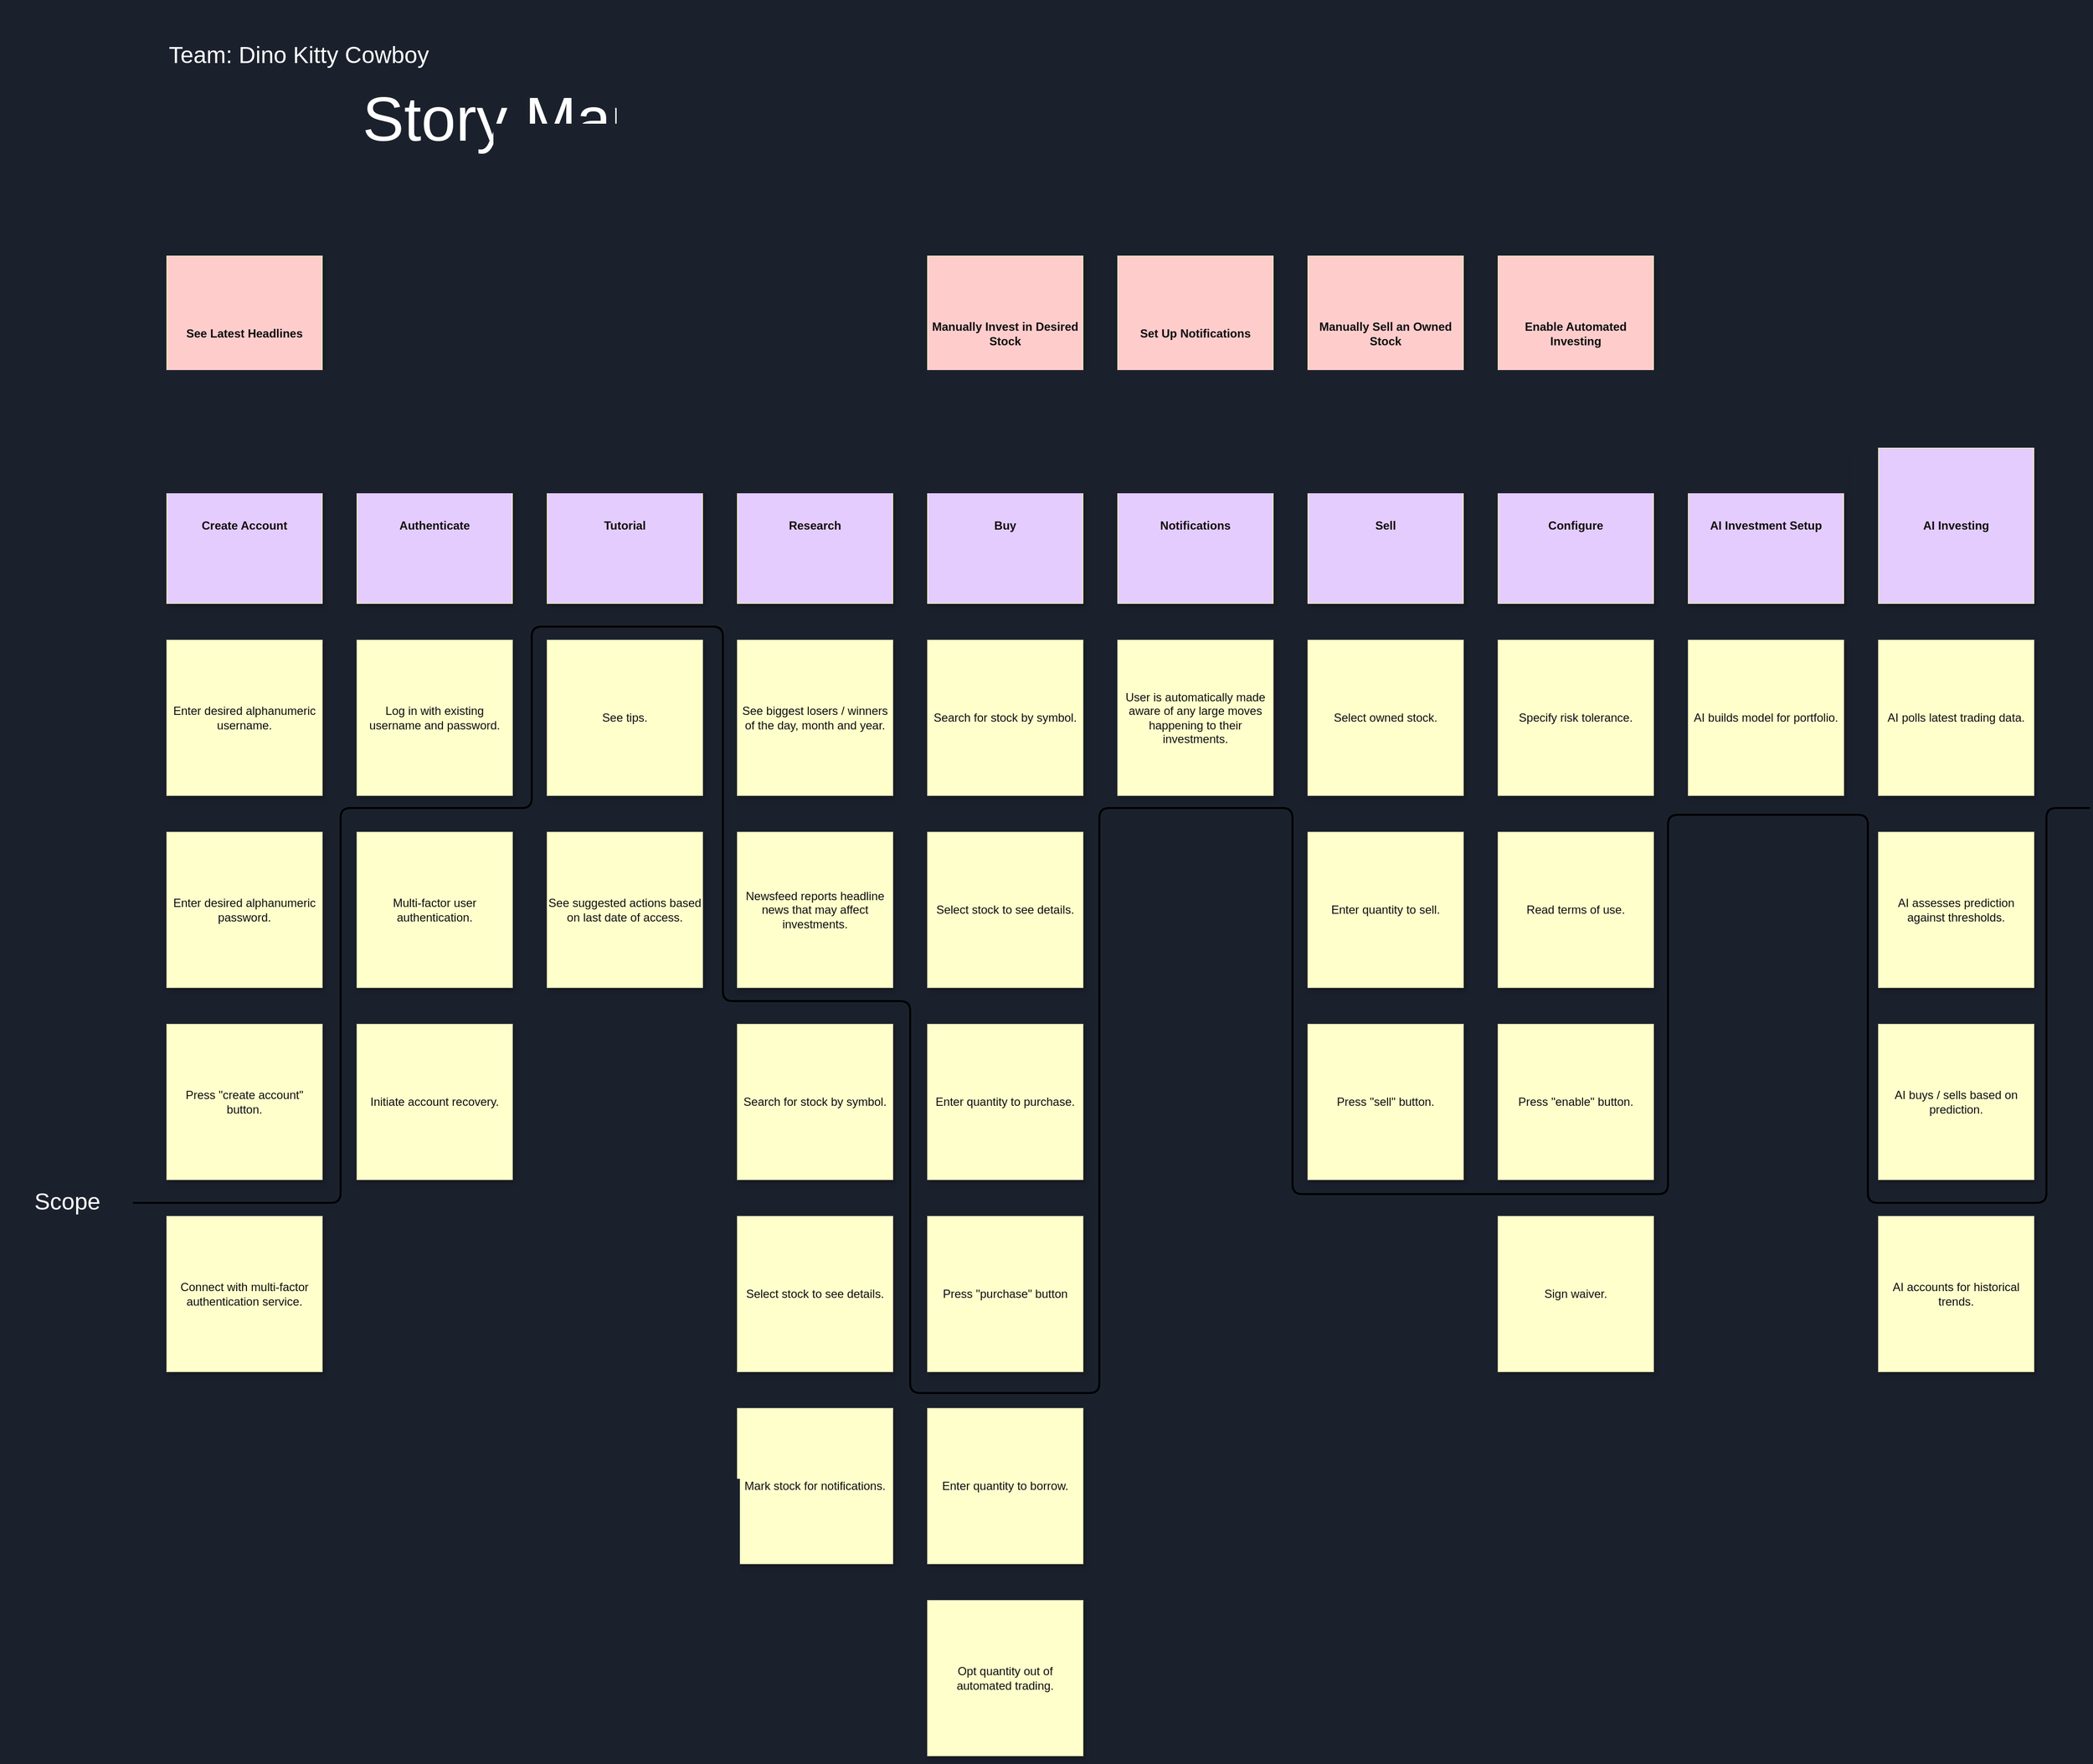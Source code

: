 <mxfile>
    <diagram id="Qm1wgdAbv6t-hR0ltIOR" name="Page-1">
        <mxGraphModel dx="2769" dy="1753" grid="0" gridSize="10" guides="1" tooltips="1" connect="1" arrows="1" fold="1" page="0" pageScale="1" pageWidth="850" pageHeight="1100" background="#1b212c" math="0" shadow="0">
            <root>
                <mxCell id="0"/>
                <mxCell id="1" parent="0"/>
                <mxCell id="2" value="&lt;font color=&quot;#0f0f0f&quot;&gt;Authenticate&lt;/font&gt;" style="whiteSpace=wrap;html=1;aspect=fixed;fillColor=#E5CCFF;shadow=1;rounded=0;strokeColor=#E6E6B8;fontStyle=1" vertex="1" parent="1">
                    <mxGeometry x="160" y="280" width="160" height="160" as="geometry"/>
                </mxCell>
                <mxCell id="3" value="&lt;font color=&quot;#0f0f0f&quot;&gt;Research&lt;/font&gt;" style="whiteSpace=wrap;html=1;aspect=fixed;fillColor=#E5CCFF;shadow=1;rounded=0;strokeColor=#E6E6B8;fontStyle=1" vertex="1" parent="1">
                    <mxGeometry x="552" y="280" width="160" height="160" as="geometry"/>
                </mxCell>
                <mxCell id="5" value="&lt;font color=&quot;#0f0f0f&quot;&gt;Notifications&lt;/font&gt;" style="whiteSpace=wrap;html=1;aspect=fixed;fillColor=#E5CCFF;shadow=1;rounded=0;strokeColor=#E6E6B8;fontStyle=1" vertex="1" parent="1">
                    <mxGeometry x="944" y="280" width="160" height="160" as="geometry"/>
                </mxCell>
                <mxCell id="6" value="&lt;font color=&quot;#0f0f0f&quot;&gt;Enter desired alphanumeric username.&lt;/font&gt;" style="whiteSpace=wrap;html=1;aspect=fixed;fillColor=#FFFFCC;shadow=1;rounded=0;strokeColor=#E6E6B8;fontStyle=0" vertex="1" parent="1">
                    <mxGeometry x="-36" y="478" width="160" height="160" as="geometry"/>
                </mxCell>
                <mxCell id="7" value="&lt;font color=&quot;#0f0f0f&quot;&gt;Log in with existing username and password.&lt;/font&gt;" style="whiteSpace=wrap;html=1;aspect=fixed;fillColor=#FFFFCC;shadow=1;rounded=0;strokeColor=#E6E6B8;fontStyle=0" vertex="1" parent="1">
                    <mxGeometry x="160" y="478" width="160" height="160" as="geometry"/>
                </mxCell>
                <mxCell id="8" value="&lt;font color=&quot;#0f0f0f&quot;&gt;See biggest losers / winners of the day, month and year.&lt;/font&gt;" style="whiteSpace=wrap;html=1;aspect=fixed;fillColor=#FFFFCC;shadow=1;rounded=0;strokeColor=#E6E6B8;fontStyle=0" vertex="1" parent="1">
                    <mxGeometry x="552" y="478" width="160" height="160" as="geometry"/>
                </mxCell>
                <mxCell id="9" value="&lt;font color=&quot;#0f0f0f&quot;&gt;Newsfeed reports headline news that may affect investments.&lt;/font&gt;" style="whiteSpace=wrap;html=1;aspect=fixed;fillColor=#FFFFCC;shadow=1;rounded=0;strokeColor=#E6E6B8;fontStyle=0" vertex="1" parent="1">
                    <mxGeometry x="552" y="676" width="160" height="160" as="geometry"/>
                </mxCell>
                <mxCell id="10" value="&lt;font color=&quot;#0f0f0f&quot;&gt;Search for stock by symbol.&lt;/font&gt;" style="whiteSpace=wrap;html=1;aspect=fixed;fillColor=#FFFFCC;shadow=1;rounded=0;strokeColor=#E6E6B8;fontStyle=0" vertex="1" parent="1">
                    <mxGeometry x="748" y="478" width="160" height="160" as="geometry"/>
                </mxCell>
                <mxCell id="11" value="&lt;font color=&quot;#0f0f0f&quot;&gt;User is automatically made aware of any large moves happening to their investments.&lt;/font&gt;" style="whiteSpace=wrap;html=1;aspect=fixed;fillColor=#FFFFCC;shadow=1;rounded=0;strokeColor=#E6E6B8;fontStyle=0" vertex="1" parent="1">
                    <mxGeometry x="944" y="478" width="160" height="160" as="geometry"/>
                </mxCell>
                <mxCell id="14" value="Story Map" style="text;html=1;align=center;verticalAlign=middle;resizable=0;points=[];autosize=1;strokeColor=none;fillColor=none;fontSize=64;fontColor=#FFFFFF;" vertex="1" parent="1">
                    <mxGeometry x="160" y="-100" width="302" height="81" as="geometry"/>
                </mxCell>
                <mxCell id="17" value="&lt;font color=&quot;#0f0f0f&quot;&gt;Multi-factor user authentication.&lt;/font&gt;" style="whiteSpace=wrap;html=1;aspect=fixed;fillColor=#FFFFCC;shadow=1;rounded=0;strokeColor=#E6E6B8;fontStyle=0" vertex="1" parent="1">
                    <mxGeometry x="160" y="676" width="160" height="160" as="geometry"/>
                </mxCell>
                <mxCell id="19" value="&lt;font color=&quot;#0f0f0f&quot;&gt;Create Account&lt;/font&gt;" style="whiteSpace=wrap;html=1;aspect=fixed;fillColor=#E5CCFF;shadow=1;rounded=0;strokeColor=#E6E6B8;fontStyle=1" vertex="1" parent="1">
                    <mxGeometry x="-36" y="280" width="160" height="160" as="geometry"/>
                </mxCell>
                <mxCell id="20" value="&lt;font color=&quot;#0f0f0f&quot;&gt;Initiate account recovery.&lt;/font&gt;" style="whiteSpace=wrap;html=1;aspect=fixed;fillColor=#FFFFCC;shadow=1;rounded=0;strokeColor=#E6E6B8;fontStyle=0" vertex="1" parent="1">
                    <mxGeometry x="160" y="874" width="160" height="160" as="geometry"/>
                </mxCell>
                <mxCell id="21" value="&lt;font color=&quot;#0f0f0f&quot;&gt;Enter desired alphanumeric password.&lt;/font&gt;" style="whiteSpace=wrap;html=1;aspect=fixed;fillColor=#FFFFCC;shadow=1;rounded=0;strokeColor=#E6E6B8;fontStyle=0" vertex="1" parent="1">
                    <mxGeometry x="-36" y="676" width="160" height="160" as="geometry"/>
                </mxCell>
                <mxCell id="22" value="&lt;font color=&quot;#0f0f0f&quot;&gt;Connect with multi-factor authentication service.&lt;/font&gt;" style="whiteSpace=wrap;html=1;aspect=fixed;fillColor=#FFFFCC;shadow=1;rounded=0;strokeColor=#E6E6B8;fontStyle=0" vertex="1" parent="1">
                    <mxGeometry x="-36" y="1072" width="160" height="160" as="geometry"/>
                </mxCell>
                <mxCell id="23" value="&lt;font color=&quot;#0f0f0f&quot;&gt;Press &quot;create account&quot; button.&lt;/font&gt;" style="whiteSpace=wrap;html=1;aspect=fixed;fillColor=#FFFFCC;shadow=1;rounded=0;strokeColor=#E6E6B8;fontStyle=0" vertex="1" parent="1">
                    <mxGeometry x="-36" y="874" width="160" height="160" as="geometry"/>
                </mxCell>
                <mxCell id="25" value="&lt;font color=&quot;#0f0f0f&quot;&gt;See Latest Headlines&lt;/font&gt;" style="whiteSpace=wrap;html=1;aspect=fixed;fillColor=#FFCCCC;shadow=1;rounded=0;strokeColor=#E6E6B8;fontStyle=1" vertex="1" parent="1">
                    <mxGeometry x="-36" y="82" width="160" height="160" as="geometry"/>
                </mxCell>
                <mxCell id="26" value="" style="endArrow=none;html=1;fontSize=64;fontColor=#FFFFFF;strokeWidth=2;" edge="1" parent="1">
                    <mxGeometry width="50" height="50" relative="1" as="geometry">
                        <mxPoint x="-71" y="1058" as="sourcePoint"/>
                        <mxPoint x="1946" y="651" as="targetPoint"/>
                        <Array as="points">
                            <mxPoint x="143" y="1058"/>
                            <mxPoint x="143" y="651"/>
                            <mxPoint x="340" y="651"/>
                            <mxPoint x="340" y="464"/>
                            <mxPoint x="537" y="464"/>
                            <mxPoint x="537" y="850"/>
                            <mxPoint x="730" y="850"/>
                            <mxPoint x="730" y="1254"/>
                            <mxPoint x="925" y="1254"/>
                            <mxPoint x="925" y="651"/>
                            <mxPoint x="1124" y="651"/>
                            <mxPoint x="1124" y="1049"/>
                            <mxPoint x="1313" y="1049"/>
                            <mxPoint x="1511" y="1049"/>
                            <mxPoint x="1511" y="658"/>
                            <mxPoint x="1717" y="658"/>
                            <mxPoint x="1717" y="1058"/>
                            <mxPoint x="1901" y="1058"/>
                            <mxPoint x="1901" y="651"/>
                        </Array>
                    </mxGeometry>
                </mxCell>
                <mxCell id="28" value="&lt;font color=&quot;#0f0f0f&quot;&gt;Set Up Notifications&lt;/font&gt;" style="whiteSpace=wrap;html=1;aspect=fixed;fillColor=#FFCCCC;shadow=1;rounded=0;strokeColor=#E6E6B8;fontStyle=1" vertex="1" parent="1">
                    <mxGeometry x="944" y="82" width="160" height="160" as="geometry"/>
                </mxCell>
                <mxCell id="29" value="&lt;font color=&quot;#0f0f0f&quot;&gt;Manually Invest in Desired Stock&lt;/font&gt;" style="whiteSpace=wrap;html=1;aspect=fixed;fillColor=#FFCCCC;shadow=1;rounded=0;strokeColor=#E6E6B8;fontStyle=1" vertex="1" parent="1">
                    <mxGeometry x="748" y="82" width="160" height="160" as="geometry"/>
                </mxCell>
                <mxCell id="30" value="&lt;font color=&quot;#0f0f0f&quot;&gt;Buy&lt;/font&gt;" style="whiteSpace=wrap;html=1;aspect=fixed;fillColor=#E5CCFF;shadow=1;rounded=0;strokeColor=#E6E6B8;fontStyle=1" vertex="1" parent="1">
                    <mxGeometry x="748" y="280" width="160" height="160" as="geometry"/>
                </mxCell>
                <mxCell id="31" value="&lt;font color=&quot;#0f0f0f&quot;&gt;Select stock to see details.&lt;/font&gt;" style="whiteSpace=wrap;html=1;aspect=fixed;fillColor=#FFFFCC;shadow=1;rounded=0;strokeColor=#E6E6B8;fontStyle=0" vertex="1" parent="1">
                    <mxGeometry x="748" y="676" width="160" height="160" as="geometry"/>
                </mxCell>
                <mxCell id="32" value="&lt;font color=&quot;#0f0f0f&quot;&gt;Enter quantity to purchase.&lt;/font&gt;" style="whiteSpace=wrap;html=1;aspect=fixed;fillColor=#FFFFCC;shadow=1;rounded=0;strokeColor=#E6E6B8;fontStyle=0" vertex="1" parent="1">
                    <mxGeometry x="748" y="874" width="160" height="160" as="geometry"/>
                </mxCell>
                <mxCell id="33" value="&lt;font color=&quot;#0f0f0f&quot;&gt;Press &quot;purchase&quot; button&lt;/font&gt;" style="whiteSpace=wrap;html=1;aspect=fixed;fillColor=#FFFFCC;shadow=1;rounded=0;strokeColor=#E6E6B8;fontStyle=0" vertex="1" parent="1">
                    <mxGeometry x="748" y="1072" width="160" height="160" as="geometry"/>
                </mxCell>
                <mxCell id="35" value="&lt;font color=&quot;#0f0f0f&quot;&gt;Manually Sell an Owned Stock&lt;/font&gt;" style="whiteSpace=wrap;html=1;aspect=fixed;fillColor=#FFCCCC;shadow=1;rounded=0;strokeColor=#E6E6B8;fontStyle=1" vertex="1" parent="1">
                    <mxGeometry x="1140" y="82" width="160" height="160" as="geometry"/>
                </mxCell>
                <mxCell id="36" value="&lt;font color=&quot;#0f0f0f&quot;&gt;Sell&lt;/font&gt;" style="whiteSpace=wrap;html=1;aspect=fixed;fillColor=#E5CCFF;shadow=1;rounded=0;strokeColor=#E6E6B8;fontStyle=1" vertex="1" parent="1">
                    <mxGeometry x="1140" y="280" width="160" height="160" as="geometry"/>
                </mxCell>
                <mxCell id="37" value="&lt;font color=&quot;#0f0f0f&quot;&gt;Select owned stock.&lt;/font&gt;" style="whiteSpace=wrap;html=1;aspect=fixed;fillColor=#FFFFCC;shadow=1;rounded=0;strokeColor=#E6E6B8;fontStyle=0" vertex="1" parent="1">
                    <mxGeometry x="1140" y="478" width="160" height="160" as="geometry"/>
                </mxCell>
                <mxCell id="38" value="&lt;font color=&quot;#0f0f0f&quot;&gt;Enter quantity to sell.&lt;/font&gt;" style="whiteSpace=wrap;html=1;aspect=fixed;fillColor=#FFFFCC;shadow=1;rounded=0;strokeColor=#E6E6B8;fontStyle=0" vertex="1" parent="1">
                    <mxGeometry x="1140" y="676" width="160" height="160" as="geometry"/>
                </mxCell>
                <mxCell id="39" value="&lt;font color=&quot;#0f0f0f&quot;&gt;Press &quot;sell&quot; button.&lt;/font&gt;" style="whiteSpace=wrap;html=1;aspect=fixed;fillColor=#FFFFCC;shadow=1;rounded=0;strokeColor=#E6E6B8;fontStyle=0" vertex="1" parent="1">
                    <mxGeometry x="1140" y="874" width="160" height="160" as="geometry"/>
                </mxCell>
                <mxCell id="41" value="&lt;font color=&quot;#0f0f0f&quot;&gt;Enter quantity to borrow.&lt;/font&gt;" style="whiteSpace=wrap;html=1;aspect=fixed;fillColor=#FFFFCC;shadow=1;rounded=0;strokeColor=#E6E6B8;fontStyle=0" vertex="1" parent="1">
                    <mxGeometry x="748" y="1270" width="160" height="160" as="geometry"/>
                </mxCell>
                <mxCell id="42" value="&lt;font color=&quot;#0f0f0f&quot;&gt;Tutorial&lt;/font&gt;" style="whiteSpace=wrap;html=1;aspect=fixed;fillColor=#E5CCFF;shadow=1;rounded=0;strokeColor=#E6E6B8;fontStyle=1" vertex="1" parent="1">
                    <mxGeometry x="356" y="280" width="160" height="160" as="geometry"/>
                </mxCell>
                <mxCell id="43" value="&lt;font color=&quot;#0f0f0f&quot;&gt;See tips.&lt;/font&gt;" style="whiteSpace=wrap;html=1;aspect=fixed;fillColor=#FFFFCC;shadow=1;rounded=0;strokeColor=#E6E6B8;fontStyle=0" vertex="1" parent="1">
                    <mxGeometry x="356" y="478" width="160" height="160" as="geometry"/>
                </mxCell>
                <mxCell id="44" value="&lt;font color=&quot;#0f0f0f&quot;&gt;See suggested actions based on last date of access.&lt;/font&gt;" style="whiteSpace=wrap;html=1;aspect=fixed;fillColor=#FFFFCC;shadow=1;rounded=0;strokeColor=#E6E6B8;fontStyle=0" vertex="1" parent="1">
                    <mxGeometry x="356" y="676" width="160" height="160" as="geometry"/>
                </mxCell>
                <mxCell id="45" value="&lt;font color=&quot;#0f0f0f&quot;&gt;Enable Automated Investing&lt;/font&gt;" style="whiteSpace=wrap;html=1;aspect=fixed;fillColor=#FFCCCC;shadow=1;rounded=0;strokeColor=#E6E6B8;fontStyle=1" vertex="1" parent="1">
                    <mxGeometry x="1336" y="82" width="160" height="160" as="geometry"/>
                </mxCell>
                <mxCell id="46" value="&lt;font color=&quot;#0f0f0f&quot;&gt;Configure&lt;/font&gt;" style="whiteSpace=wrap;html=1;aspect=fixed;fillColor=#E5CCFF;shadow=1;rounded=0;strokeColor=#E6E6B8;fontStyle=1" vertex="1" parent="1">
                    <mxGeometry x="1336" y="280" width="160" height="160" as="geometry"/>
                </mxCell>
                <mxCell id="47" value="&lt;font color=&quot;#0f0f0f&quot;&gt;Specify risk tolerance.&lt;/font&gt;" style="whiteSpace=wrap;html=1;aspect=fixed;fillColor=#FFFFCC;shadow=1;rounded=0;strokeColor=#E6E6B8;fontStyle=0" vertex="1" parent="1">
                    <mxGeometry x="1336" y="478" width="160" height="160" as="geometry"/>
                </mxCell>
                <mxCell id="48" value="&lt;font color=&quot;#0f0f0f&quot;&gt;Read terms of use.&lt;/font&gt;" style="whiteSpace=wrap;html=1;aspect=fixed;fillColor=#FFFFCC;shadow=1;rounded=0;strokeColor=#E6E6B8;fontStyle=0" vertex="1" parent="1">
                    <mxGeometry x="1336" y="676" width="160" height="160" as="geometry"/>
                </mxCell>
                <mxCell id="49" value="&lt;font color=&quot;#0f0f0f&quot;&gt;Press &quot;enable&quot; button.&lt;/font&gt;" style="whiteSpace=wrap;html=1;aspect=fixed;fillColor=#FFFFCC;shadow=1;rounded=0;strokeColor=#E6E6B8;fontStyle=0" vertex="1" parent="1">
                    <mxGeometry x="1336" y="874" width="160" height="160" as="geometry"/>
                </mxCell>
                <mxCell id="50" value="&lt;font color=&quot;#0f0f0f&quot;&gt;Sign waiver.&lt;/font&gt;" style="whiteSpace=wrap;html=1;aspect=fixed;fillColor=#FFFFCC;shadow=1;rounded=0;strokeColor=#E6E6B8;fontStyle=0" vertex="1" parent="1">
                    <mxGeometry x="1336" y="1072" width="160" height="160" as="geometry"/>
                </mxCell>
                <mxCell id="51" value="&lt;font color=&quot;#0f0f0f&quot;&gt;AI Investment Setup&lt;/font&gt;" style="whiteSpace=wrap;html=1;aspect=fixed;fillColor=#E5CCFF;shadow=1;rounded=0;strokeColor=#E6E6B8;fontStyle=1" vertex="1" parent="1">
                    <mxGeometry x="1532" y="280" width="160" height="160" as="geometry"/>
                </mxCell>
                <mxCell id="52" value="&lt;span style=&quot;color: rgb(15 , 15 , 15)&quot;&gt;AI builds model for portfolio.&lt;/span&gt;" style="whiteSpace=wrap;html=1;aspect=fixed;fillColor=#FFFFCC;shadow=1;rounded=0;strokeColor=#E6E6B8;fontStyle=0" vertex="1" parent="1">
                    <mxGeometry x="1532" y="478" width="160" height="160" as="geometry"/>
                </mxCell>
                <mxCell id="53" value="&lt;span style=&quot;color: rgb(15 , 15 , 15)&quot;&gt;AI polls latest trading data.&lt;/span&gt;" style="whiteSpace=wrap;html=1;aspect=fixed;fillColor=#FFFFCC;shadow=1;rounded=0;strokeColor=#E6E6B8;fontStyle=0" vertex="1" parent="1">
                    <mxGeometry x="1728" y="478" width="160" height="160" as="geometry"/>
                </mxCell>
                <mxCell id="54" value="&lt;span style=&quot;color: rgb(15 , 15 , 15)&quot;&gt;AI assesses prediction against thresholds.&lt;/span&gt;" style="whiteSpace=wrap;html=1;aspect=fixed;fillColor=#FFFFCC;shadow=1;rounded=0;strokeColor=#E6E6B8;fontStyle=0" vertex="1" parent="1">
                    <mxGeometry x="1728" y="676" width="160" height="160" as="geometry"/>
                </mxCell>
                <mxCell id="55" value="&lt;font color=&quot;#0f0f0f&quot;&gt;Opt quantity out of automated trading.&lt;/font&gt;" style="whiteSpace=wrap;html=1;aspect=fixed;fillColor=#FFFFCC;shadow=1;rounded=0;strokeColor=#E6E6B8;fontStyle=0" vertex="1" parent="1">
                    <mxGeometry x="748" y="1468" width="160" height="160" as="geometry"/>
                </mxCell>
                <mxCell id="56" value="&lt;span style=&quot;color: rgb(15 , 15 , 15)&quot;&gt;AI buys / sells based on prediction.&lt;/span&gt;" style="whiteSpace=wrap;html=1;aspect=fixed;fillColor=#FFFFCC;shadow=1;rounded=0;strokeColor=#E6E6B8;fontStyle=0" vertex="1" parent="1">
                    <mxGeometry x="1728" y="874" width="160" height="160" as="geometry"/>
                </mxCell>
                <mxCell id="57" value="&lt;span style=&quot;color: rgb(15 , 15 , 15)&quot;&gt;AI accounts for historical trends.&lt;/span&gt;" style="whiteSpace=wrap;html=1;aspect=fixed;fillColor=#FFFFCC;shadow=1;rounded=0;strokeColor=#E6E6B8;fontStyle=0" vertex="1" parent="1">
                    <mxGeometry x="1728" y="1072" width="160" height="160" as="geometry"/>
                </mxCell>
                <mxCell id="58" value="&lt;font color=&quot;#0f0f0f&quot;&gt;AI Investing&lt;/font&gt;" style="whiteSpace=wrap;html=1;aspect=fixed;fillColor=#E5CCFF;shadow=1;rounded=0;strokeColor=#E6E6B8;fontStyle=1" vertex="1" parent="1">
                    <mxGeometry x="1728" y="280" width="160" height="160" as="geometry"/>
                </mxCell>
                <mxCell id="59" value="&lt;font color=&quot;#0f0f0f&quot;&gt;Search for stock by symbol.&lt;/font&gt;" style="whiteSpace=wrap;html=1;aspect=fixed;fillColor=#FFFFCC;shadow=1;rounded=0;strokeColor=#E6E6B8;fontStyle=0" vertex="1" parent="1">
                    <mxGeometry x="552" y="874" width="160" height="160" as="geometry"/>
                </mxCell>
                <mxCell id="60" value="&lt;font color=&quot;#0f0f0f&quot;&gt;Select stock to see details.&lt;/font&gt;" style="whiteSpace=wrap;html=1;aspect=fixed;fillColor=#FFFFCC;shadow=1;rounded=0;strokeColor=#E6E6B8;fontStyle=0" vertex="1" parent="1">
                    <mxGeometry x="552" y="1072" width="160" height="160" as="geometry"/>
                </mxCell>
                <mxCell id="61" value="&lt;font color=&quot;#0f0f0f&quot;&gt;Mark stock for notifications.&lt;/font&gt;" style="whiteSpace=wrap;html=1;aspect=fixed;fillColor=#FFFFCC;shadow=1;rounded=0;strokeColor=#E6E6B8;fontStyle=0" vertex="1" parent="1">
                    <mxGeometry x="552" y="1270" width="160" height="160" as="geometry"/>
                </mxCell>
                <mxCell id="62" value="&lt;font style=&quot;font-size: 24px&quot;&gt;Team: Dino Kitty Cowboy&lt;/font&gt;" style="text;html=1;strokeColor=none;fillColor=none;align=left;verticalAlign=middle;whiteSpace=wrap;rounded=0;shadow=1;fontSize=64;fontColor=#FFFFFF;" vertex="1" parent="1">
                    <mxGeometry x="-36" y="-178" width="277" height="77" as="geometry"/>
                </mxCell>
                <mxCell id="63" value="Scope" style="text;html=1;strokeColor=none;fillColor=none;align=center;verticalAlign=middle;whiteSpace=wrap;rounded=0;shadow=1;fontSize=24;fontColor=#FFFFFF;" vertex="1" parent="1">
                    <mxGeometry x="-204" y="1042" width="131" height="30" as="geometry"/>
                </mxCell>
            </root>
        </mxGraphModel>
    </diagram>
</mxfile>